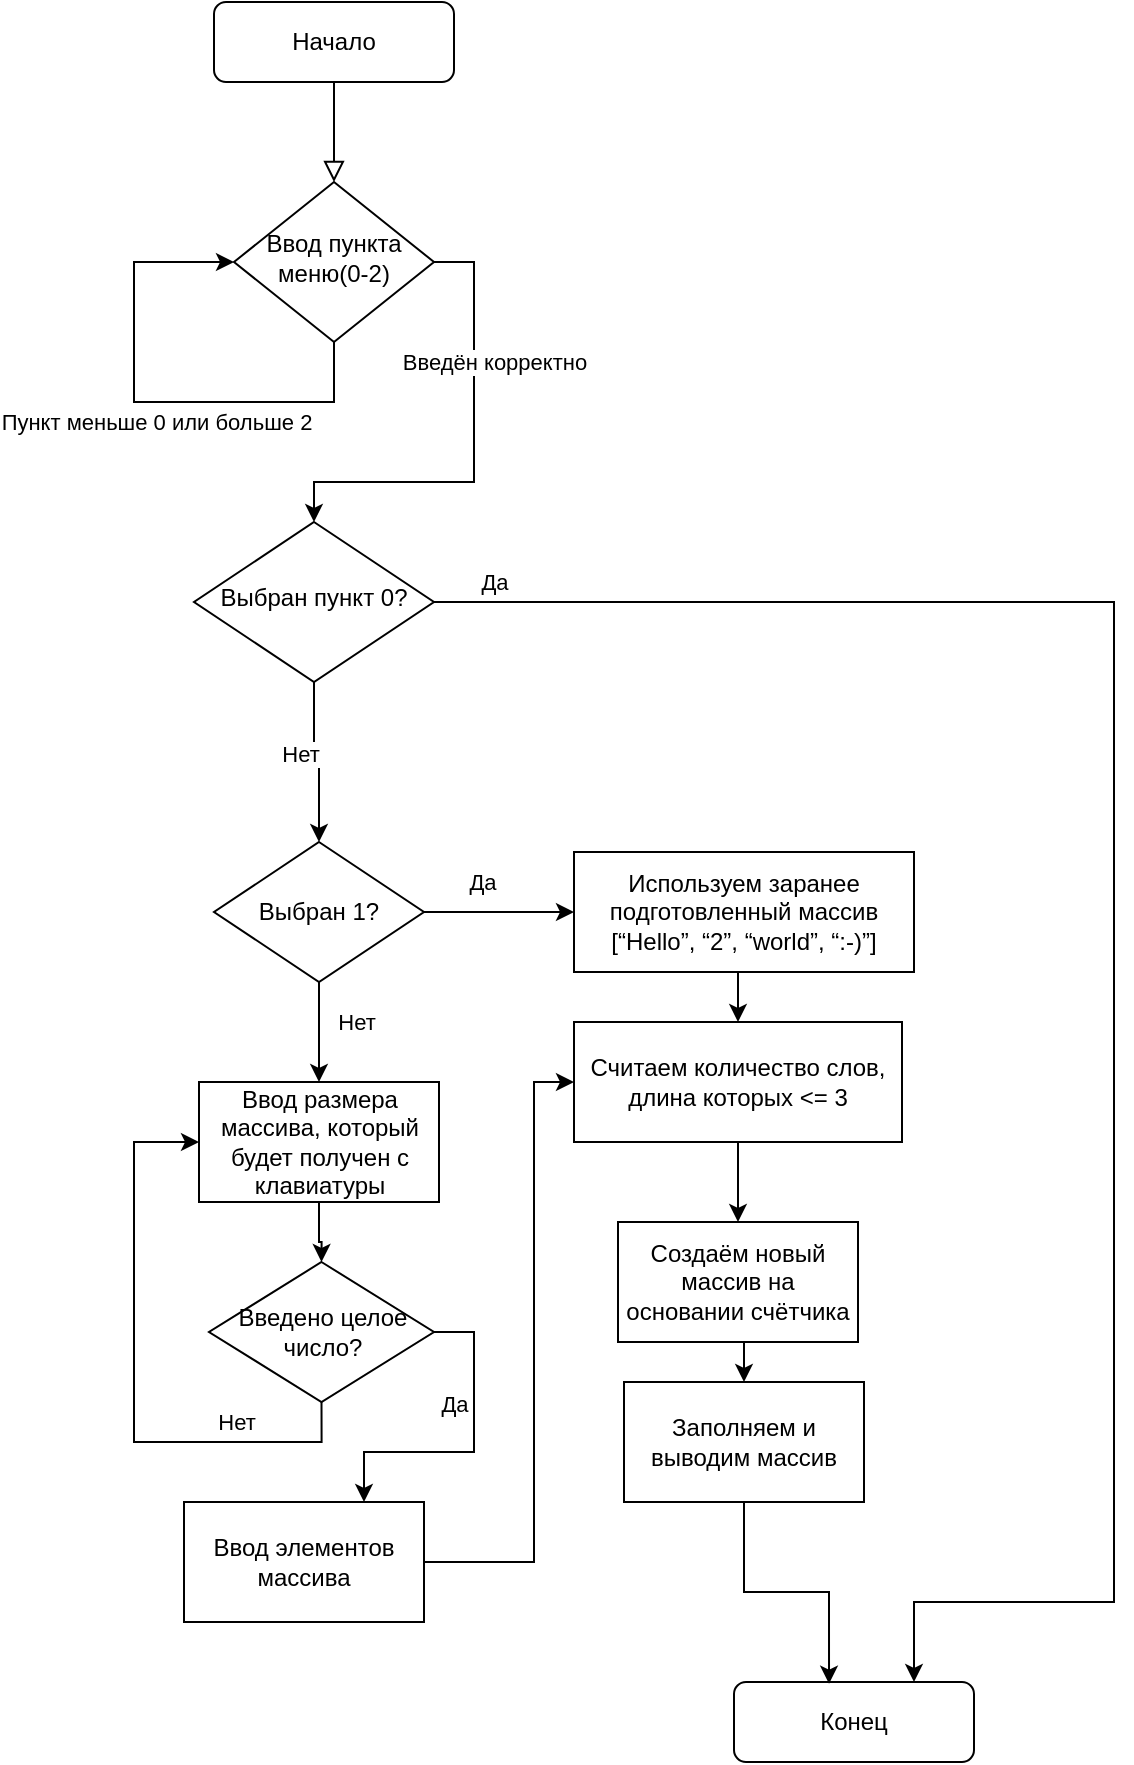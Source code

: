 <mxfile version="21.3.2" type="google">
  <diagram id="C5RBs43oDa-KdzZeNtuy" name="Page-1">
    <mxGraphModel grid="1" page="1" gridSize="10" guides="1" tooltips="1" connect="1" arrows="1" fold="1" pageScale="1" pageWidth="827" pageHeight="1169" math="0" shadow="0">
      <root>
        <mxCell id="WIyWlLk6GJQsqaUBKTNV-0" />
        <mxCell id="WIyWlLk6GJQsqaUBKTNV-1" parent="WIyWlLk6GJQsqaUBKTNV-0" />
        <mxCell id="WIyWlLk6GJQsqaUBKTNV-2" value="" style="rounded=0;html=1;jettySize=auto;orthogonalLoop=1;fontSize=11;endArrow=block;endFill=0;endSize=8;strokeWidth=1;shadow=0;labelBackgroundColor=none;edgeStyle=orthogonalEdgeStyle;" edge="1" parent="WIyWlLk6GJQsqaUBKTNV-1" source="WIyWlLk6GJQsqaUBKTNV-3" target="WIyWlLk6GJQsqaUBKTNV-6">
          <mxGeometry relative="1" as="geometry" />
        </mxCell>
        <mxCell id="WIyWlLk6GJQsqaUBKTNV-3" value="Начало" style="rounded=1;whiteSpace=wrap;html=1;fontSize=12;glass=0;strokeWidth=1;shadow=0;" vertex="1" parent="WIyWlLk6GJQsqaUBKTNV-1">
          <mxGeometry x="160" y="80" width="120" height="40" as="geometry" />
        </mxCell>
        <mxCell id="MEQVxq0n-zZLGrDF0mAI-4" style="edgeStyle=orthogonalEdgeStyle;rounded=0;orthogonalLoop=1;jettySize=auto;html=1;exitX=1;exitY=0.5;exitDx=0;exitDy=0;entryX=0.5;entryY=0;entryDx=0;entryDy=0;" edge="1" parent="WIyWlLk6GJQsqaUBKTNV-1" source="WIyWlLk6GJQsqaUBKTNV-6" target="WIyWlLk6GJQsqaUBKTNV-10">
          <mxGeometry relative="1" as="geometry">
            <mxPoint x="320" y="330" as="targetPoint" />
            <Array as="points">
              <mxPoint x="290" y="210" />
              <mxPoint x="290" y="320" />
              <mxPoint x="210" y="320" />
            </Array>
          </mxGeometry>
        </mxCell>
        <mxCell id="MEQVxq0n-zZLGrDF0mAI-34" value="Введён корректно" style="edgeLabel;html=1;align=center;verticalAlign=middle;resizable=0;points=[];" connectable="0" vertex="1" parent="MEQVxq0n-zZLGrDF0mAI-4">
          <mxGeometry x="-0.043" y="4" relative="1" as="geometry">
            <mxPoint x="6" y="-40" as="offset" />
          </mxGeometry>
        </mxCell>
        <mxCell id="WIyWlLk6GJQsqaUBKTNV-6" value="Ввод пункта меню(0-2)" style="rhombus;whiteSpace=wrap;html=1;shadow=0;fontFamily=Helvetica;fontSize=12;align=center;strokeWidth=1;spacing=6;spacingTop=-4;" vertex="1" parent="WIyWlLk6GJQsqaUBKTNV-1">
          <mxGeometry x="170" y="170" width="100" height="80" as="geometry" />
        </mxCell>
        <mxCell id="MEQVxq0n-zZLGrDF0mAI-5" style="edgeStyle=orthogonalEdgeStyle;rounded=0;orthogonalLoop=1;jettySize=auto;html=1;entryX=0.75;entryY=0;entryDx=0;entryDy=0;" edge="1" parent="WIyWlLk6GJQsqaUBKTNV-1" source="WIyWlLk6GJQsqaUBKTNV-10" target="WIyWlLk6GJQsqaUBKTNV-11">
          <mxGeometry relative="1" as="geometry">
            <mxPoint x="320" y="850" as="targetPoint" />
            <Array as="points">
              <mxPoint x="610" y="380" />
              <mxPoint x="610" y="880" />
              <mxPoint x="510" y="880" />
            </Array>
          </mxGeometry>
        </mxCell>
        <mxCell id="MEQVxq0n-zZLGrDF0mAI-7" value="Да&lt;br&gt;" style="edgeLabel;html=1;align=center;verticalAlign=middle;resizable=0;points=[];" connectable="0" vertex="1" parent="MEQVxq0n-zZLGrDF0mAI-5">
          <mxGeometry x="-0.796" y="-3" relative="1" as="geometry">
            <mxPoint x="-70" y="-13" as="offset" />
          </mxGeometry>
        </mxCell>
        <mxCell id="MEQVxq0n-zZLGrDF0mAI-8" style="edgeStyle=orthogonalEdgeStyle;rounded=0;orthogonalLoop=1;jettySize=auto;html=1;exitX=0.5;exitY=1;exitDx=0;exitDy=0;entryX=0.5;entryY=0;entryDx=0;entryDy=0;" edge="1" parent="WIyWlLk6GJQsqaUBKTNV-1" source="WIyWlLk6GJQsqaUBKTNV-10" target="MEQVxq0n-zZLGrDF0mAI-6">
          <mxGeometry relative="1" as="geometry" />
        </mxCell>
        <mxCell id="MEQVxq0n-zZLGrDF0mAI-9" value="Нет" style="edgeLabel;html=1;align=center;verticalAlign=middle;resizable=0;points=[];" connectable="0" vertex="1" parent="MEQVxq0n-zZLGrDF0mAI-8">
          <mxGeometry x="0.262" y="-1" relative="1" as="geometry">
            <mxPoint x="-9" y="-14" as="offset" />
          </mxGeometry>
        </mxCell>
        <mxCell id="WIyWlLk6GJQsqaUBKTNV-10" value="Выбран пункт 0?" style="rhombus;whiteSpace=wrap;html=1;shadow=0;fontFamily=Helvetica;fontSize=12;align=center;strokeWidth=1;spacing=6;spacingTop=-4;" vertex="1" parent="WIyWlLk6GJQsqaUBKTNV-1">
          <mxGeometry x="150" y="340" width="120" height="80" as="geometry" />
        </mxCell>
        <mxCell id="WIyWlLk6GJQsqaUBKTNV-11" value="Конец" style="rounded=1;whiteSpace=wrap;html=1;fontSize=12;glass=0;strokeWidth=1;shadow=0;" vertex="1" parent="WIyWlLk6GJQsqaUBKTNV-1">
          <mxGeometry x="420" y="920" width="120" height="40" as="geometry" />
        </mxCell>
        <mxCell id="MEQVxq0n-zZLGrDF0mAI-2" value="" style="endArrow=classic;html=1;rounded=0;exitX=0.5;exitY=1;exitDx=0;exitDy=0;entryX=0;entryY=0.5;entryDx=0;entryDy=0;" edge="1" parent="WIyWlLk6GJQsqaUBKTNV-1" source="WIyWlLk6GJQsqaUBKTNV-6" target="WIyWlLk6GJQsqaUBKTNV-6">
          <mxGeometry width="50" height="50" relative="1" as="geometry">
            <mxPoint x="350" y="390" as="sourcePoint" />
            <mxPoint x="120" y="200" as="targetPoint" />
            <Array as="points">
              <mxPoint x="220" y="280" />
              <mxPoint x="120" y="280" />
              <mxPoint x="120" y="210" />
            </Array>
          </mxGeometry>
        </mxCell>
        <mxCell id="MEQVxq0n-zZLGrDF0mAI-3" value="Пункт меньше 0 или больше 2&lt;br&gt;" style="edgeLabel;html=1;align=center;verticalAlign=middle;resizable=0;points=[];" connectable="0" vertex="1" parent="MEQVxq0n-zZLGrDF0mAI-2">
          <mxGeometry x="-0.467" y="-3" relative="1" as="geometry">
            <mxPoint x="-53" y="13" as="offset" />
          </mxGeometry>
        </mxCell>
        <mxCell id="MEQVxq0n-zZLGrDF0mAI-13" style="edgeStyle=orthogonalEdgeStyle;rounded=0;orthogonalLoop=1;jettySize=auto;html=1;" edge="1" parent="WIyWlLk6GJQsqaUBKTNV-1" source="MEQVxq0n-zZLGrDF0mAI-6" target="MEQVxq0n-zZLGrDF0mAI-20">
          <mxGeometry relative="1" as="geometry">
            <mxPoint x="380" y="535" as="targetPoint" />
          </mxGeometry>
        </mxCell>
        <mxCell id="MEQVxq0n-zZLGrDF0mAI-27" value="Да" style="edgeLabel;html=1;align=center;verticalAlign=middle;resizable=0;points=[];" connectable="0" vertex="1" parent="MEQVxq0n-zZLGrDF0mAI-13">
          <mxGeometry x="-0.222" relative="1" as="geometry">
            <mxPoint y="-15" as="offset" />
          </mxGeometry>
        </mxCell>
        <mxCell id="MEQVxq0n-zZLGrDF0mAI-19" value="Нет" style="edgeStyle=orthogonalEdgeStyle;rounded=0;orthogonalLoop=1;jettySize=auto;html=1;exitX=0.5;exitY=1;exitDx=0;exitDy=0;entryX=0.5;entryY=0;entryDx=0;entryDy=0;" edge="1" parent="WIyWlLk6GJQsqaUBKTNV-1" source="MEQVxq0n-zZLGrDF0mAI-6" target="MEQVxq0n-zZLGrDF0mAI-15">
          <mxGeometry x="-0.2" y="18" relative="1" as="geometry">
            <mxPoint as="offset" />
          </mxGeometry>
        </mxCell>
        <mxCell id="MEQVxq0n-zZLGrDF0mAI-6" value="Выбран 1?" style="rhombus;whiteSpace=wrap;html=1;" vertex="1" parent="WIyWlLk6GJQsqaUBKTNV-1">
          <mxGeometry x="160" y="500" width="105" height="70" as="geometry" />
        </mxCell>
        <mxCell id="MEQVxq0n-zZLGrDF0mAI-23" style="edgeStyle=orthogonalEdgeStyle;rounded=0;orthogonalLoop=1;jettySize=auto;html=1;exitX=0.5;exitY=1;exitDx=0;exitDy=0;entryX=0.5;entryY=0;entryDx=0;entryDy=0;" edge="1" parent="WIyWlLk6GJQsqaUBKTNV-1" source="MEQVxq0n-zZLGrDF0mAI-12" target="MEQVxq0n-zZLGrDF0mAI-22">
          <mxGeometry relative="1" as="geometry" />
        </mxCell>
        <mxCell id="MEQVxq0n-zZLGrDF0mAI-12" value="Считаем количество слов, длина которых &amp;lt;= 3" style="rounded=0;whiteSpace=wrap;html=1;" vertex="1" parent="WIyWlLk6GJQsqaUBKTNV-1">
          <mxGeometry x="340" y="590" width="164" height="60" as="geometry" />
        </mxCell>
        <mxCell id="MEQVxq0n-zZLGrDF0mAI-29" style="edgeStyle=orthogonalEdgeStyle;rounded=0;orthogonalLoop=1;jettySize=auto;html=1;entryX=0.5;entryY=0;entryDx=0;entryDy=0;" edge="1" parent="WIyWlLk6GJQsqaUBKTNV-1" source="MEQVxq0n-zZLGrDF0mAI-15" target="MEQVxq0n-zZLGrDF0mAI-28">
          <mxGeometry relative="1" as="geometry" />
        </mxCell>
        <mxCell id="MEQVxq0n-zZLGrDF0mAI-15" value="Ввод размера массива, который будет получен с клавиатуры" style="rounded=0;whiteSpace=wrap;html=1;" vertex="1" parent="WIyWlLk6GJQsqaUBKTNV-1">
          <mxGeometry x="152.5" y="620" width="120" height="60" as="geometry" />
        </mxCell>
        <mxCell id="MEQVxq0n-zZLGrDF0mAI-17" value="Ввод элементов массива" style="rounded=0;whiteSpace=wrap;html=1;" vertex="1" parent="WIyWlLk6GJQsqaUBKTNV-1">
          <mxGeometry x="145" y="830" width="120" height="60" as="geometry" />
        </mxCell>
        <mxCell id="MEQVxq0n-zZLGrDF0mAI-18" value="" style="endArrow=classic;html=1;rounded=0;exitX=1;exitY=0.5;exitDx=0;exitDy=0;entryX=0;entryY=0.5;entryDx=0;entryDy=0;" edge="1" parent="WIyWlLk6GJQsqaUBKTNV-1" source="MEQVxq0n-zZLGrDF0mAI-17" target="MEQVxq0n-zZLGrDF0mAI-12">
          <mxGeometry width="50" height="50" relative="1" as="geometry">
            <mxPoint x="280" y="750" as="sourcePoint" />
            <mxPoint x="320" y="740" as="targetPoint" />
            <Array as="points">
              <mxPoint x="320" y="860" />
              <mxPoint x="320" y="620" />
            </Array>
          </mxGeometry>
        </mxCell>
        <mxCell id="MEQVxq0n-zZLGrDF0mAI-21" style="edgeStyle=orthogonalEdgeStyle;rounded=0;orthogonalLoop=1;jettySize=auto;html=1;exitX=0.5;exitY=1;exitDx=0;exitDy=0;entryX=0.5;entryY=0;entryDx=0;entryDy=0;" edge="1" parent="WIyWlLk6GJQsqaUBKTNV-1" source="MEQVxq0n-zZLGrDF0mAI-20" target="MEQVxq0n-zZLGrDF0mAI-12">
          <mxGeometry relative="1" as="geometry" />
        </mxCell>
        <mxCell id="MEQVxq0n-zZLGrDF0mAI-20" value="Используем заранее подготовленный массив&lt;br&gt;[“Hello”, “2”, “world”, “:-)”]" style="rounded=0;whiteSpace=wrap;html=1;" vertex="1" parent="WIyWlLk6GJQsqaUBKTNV-1">
          <mxGeometry x="340" y="505" width="170" height="60" as="geometry" />
        </mxCell>
        <mxCell id="MEQVxq0n-zZLGrDF0mAI-25" style="edgeStyle=orthogonalEdgeStyle;rounded=0;orthogonalLoop=1;jettySize=auto;html=1;exitX=0.5;exitY=1;exitDx=0;exitDy=0;entryX=0.5;entryY=0;entryDx=0;entryDy=0;" edge="1" parent="WIyWlLk6GJQsqaUBKTNV-1" source="MEQVxq0n-zZLGrDF0mAI-22" target="MEQVxq0n-zZLGrDF0mAI-24">
          <mxGeometry relative="1" as="geometry" />
        </mxCell>
        <mxCell id="MEQVxq0n-zZLGrDF0mAI-22" value="Создаём новый массив на основании счётчика" style="rounded=0;whiteSpace=wrap;html=1;" vertex="1" parent="WIyWlLk6GJQsqaUBKTNV-1">
          <mxGeometry x="362" y="690" width="120" height="60" as="geometry" />
        </mxCell>
        <mxCell id="MEQVxq0n-zZLGrDF0mAI-26" style="edgeStyle=orthogonalEdgeStyle;rounded=0;orthogonalLoop=1;jettySize=auto;html=1;exitX=0.5;exitY=1;exitDx=0;exitDy=0;entryX=0.396;entryY=0.021;entryDx=0;entryDy=0;entryPerimeter=0;" edge="1" parent="WIyWlLk6GJQsqaUBKTNV-1" source="MEQVxq0n-zZLGrDF0mAI-24" target="WIyWlLk6GJQsqaUBKTNV-11">
          <mxGeometry relative="1" as="geometry" />
        </mxCell>
        <mxCell id="MEQVxq0n-zZLGrDF0mAI-24" value="Заполняем и выводим массив" style="rounded=0;whiteSpace=wrap;html=1;" vertex="1" parent="WIyWlLk6GJQsqaUBKTNV-1">
          <mxGeometry x="365" y="770" width="120" height="60" as="geometry" />
        </mxCell>
        <mxCell id="MEQVxq0n-zZLGrDF0mAI-30" style="edgeStyle=orthogonalEdgeStyle;rounded=0;orthogonalLoop=1;jettySize=auto;html=1;exitX=0.5;exitY=1;exitDx=0;exitDy=0;entryX=0;entryY=0.5;entryDx=0;entryDy=0;" edge="1" parent="WIyWlLk6GJQsqaUBKTNV-1" source="MEQVxq0n-zZLGrDF0mAI-28" target="MEQVxq0n-zZLGrDF0mAI-15">
          <mxGeometry relative="1" as="geometry">
            <mxPoint x="120" y="745" as="targetPoint" />
            <Array as="points">
              <mxPoint x="214" y="800" />
              <mxPoint x="120" y="800" />
              <mxPoint x="120" y="650" />
            </Array>
          </mxGeometry>
        </mxCell>
        <mxCell id="MEQVxq0n-zZLGrDF0mAI-31" value="Нет" style="edgeLabel;html=1;align=center;verticalAlign=middle;resizable=0;points=[];" connectable="0" vertex="1" parent="MEQVxq0n-zZLGrDF0mAI-30">
          <mxGeometry x="-0.607" y="1" relative="1" as="geometry">
            <mxPoint x="-5" y="-11" as="offset" />
          </mxGeometry>
        </mxCell>
        <mxCell id="MEQVxq0n-zZLGrDF0mAI-32" style="edgeStyle=orthogonalEdgeStyle;rounded=0;orthogonalLoop=1;jettySize=auto;html=1;exitX=1;exitY=0.5;exitDx=0;exitDy=0;entryX=0.75;entryY=0;entryDx=0;entryDy=0;" edge="1" parent="WIyWlLk6GJQsqaUBKTNV-1" source="MEQVxq0n-zZLGrDF0mAI-28" target="MEQVxq0n-zZLGrDF0mAI-17">
          <mxGeometry relative="1" as="geometry" />
        </mxCell>
        <mxCell id="MEQVxq0n-zZLGrDF0mAI-33" value="Да" style="edgeLabel;html=1;align=center;verticalAlign=middle;resizable=0;points=[];" connectable="0" vertex="1" parent="MEQVxq0n-zZLGrDF0mAI-32">
          <mxGeometry x="-0.156" relative="1" as="geometry">
            <mxPoint x="-10" y="-12" as="offset" />
          </mxGeometry>
        </mxCell>
        <mxCell id="MEQVxq0n-zZLGrDF0mAI-28" value="Введено целое число?" style="rhombus;whiteSpace=wrap;html=1;" vertex="1" parent="WIyWlLk6GJQsqaUBKTNV-1">
          <mxGeometry x="157.5" y="710" width="112.5" height="70" as="geometry" />
        </mxCell>
      </root>
    </mxGraphModel>
  </diagram>
</mxfile>
